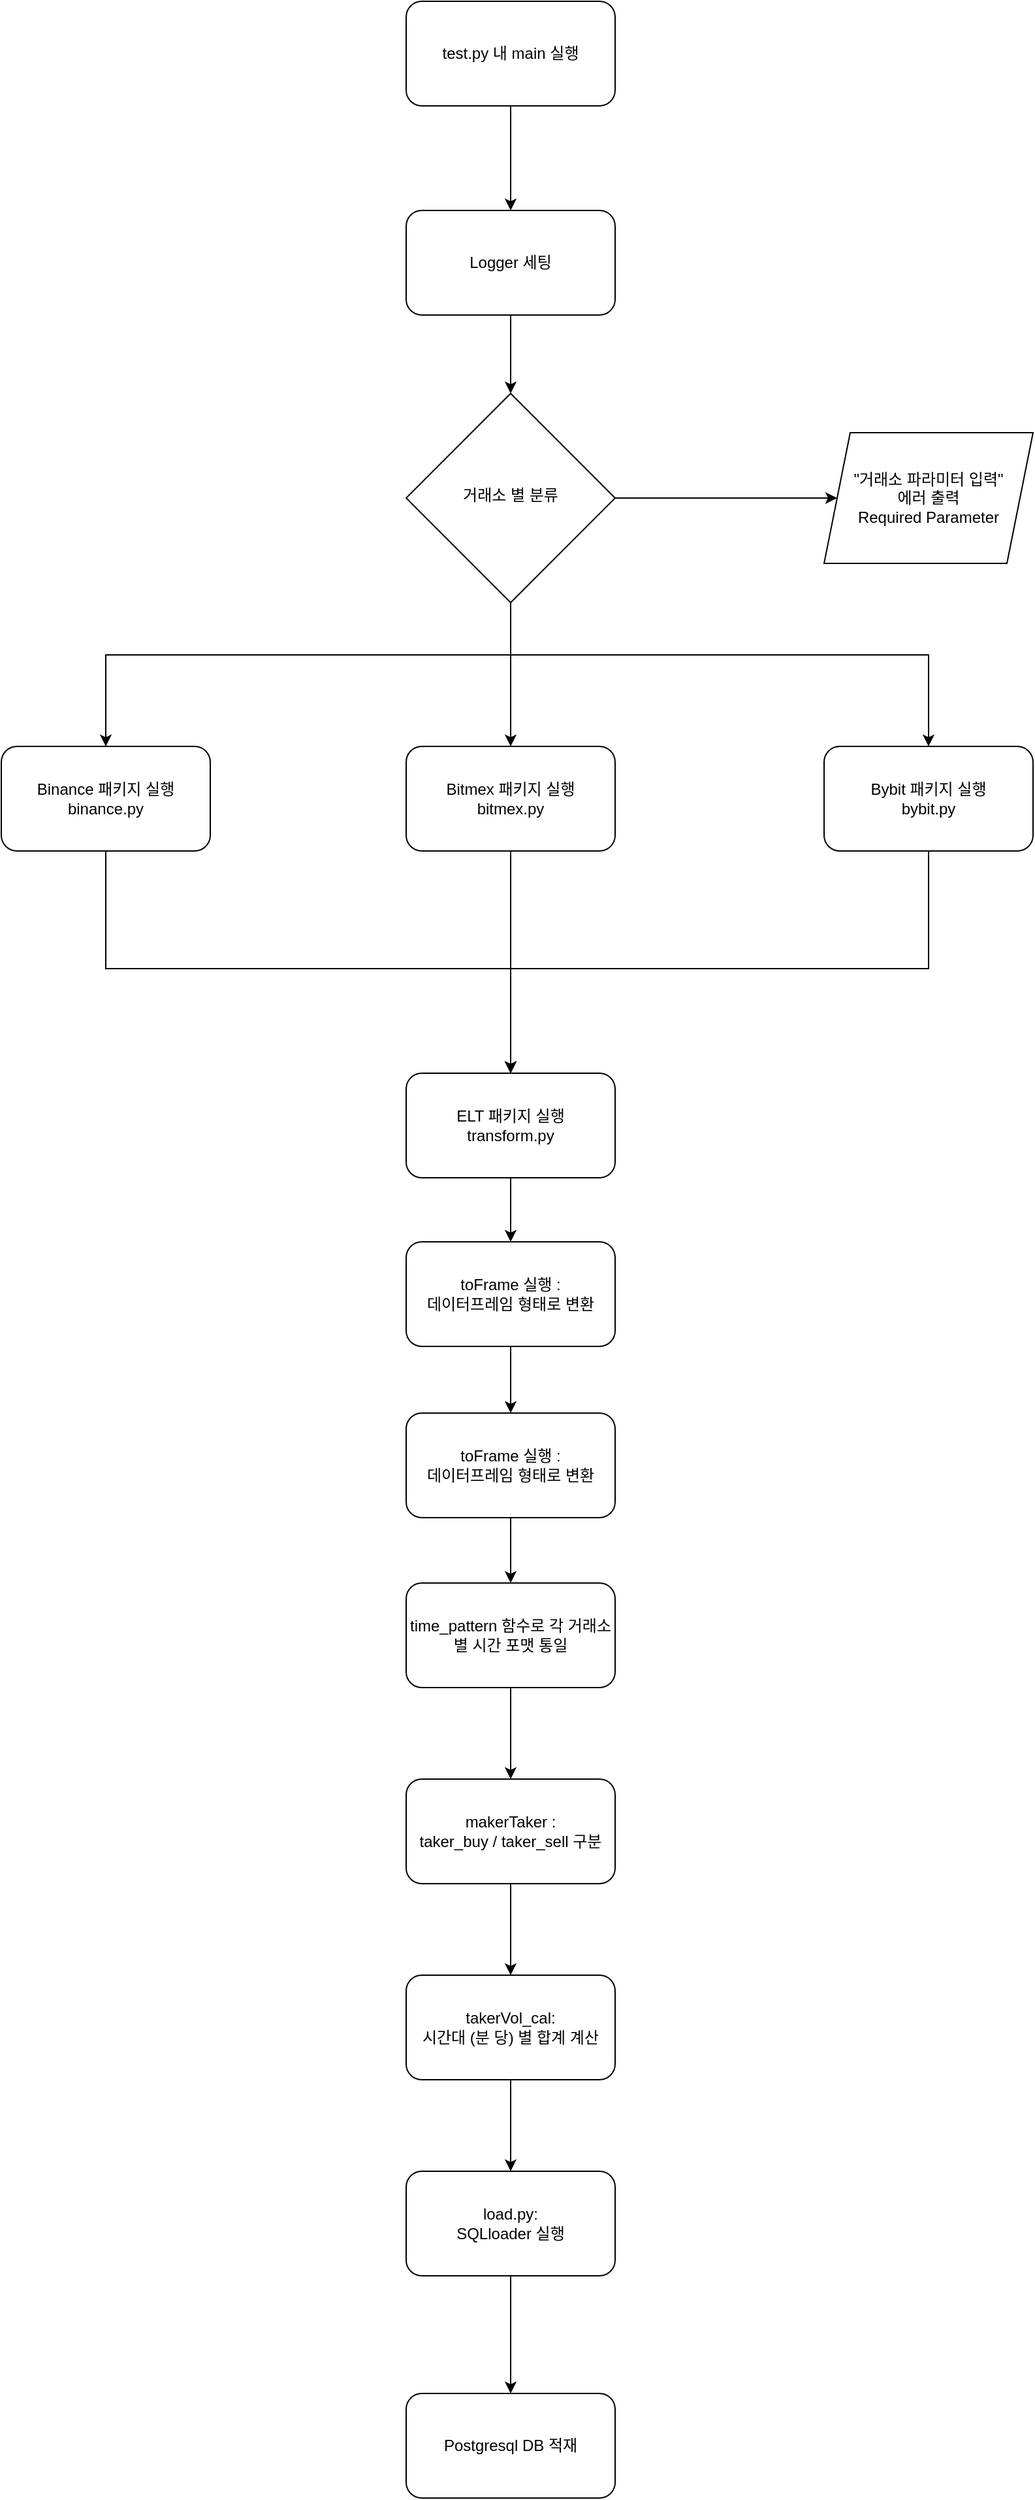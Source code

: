 <mxfile version="14.5.8" type="device"><diagram id="C5RBs43oDa-KdzZeNtuy" name="Page-1"><mxGraphModel dx="2249" dy="794" grid="1" gridSize="10" guides="1" tooltips="1" connect="1" arrows="1" fold="1" page="1" pageScale="1" pageWidth="827" pageHeight="1169" math="0" shadow="0"><root><mxCell id="WIyWlLk6GJQsqaUBKTNV-0"/><mxCell id="WIyWlLk6GJQsqaUBKTNV-1" parent="WIyWlLk6GJQsqaUBKTNV-0"/><mxCell id="syq66wizIU8dTb-YgfCr-9" style="edgeStyle=orthogonalEdgeStyle;rounded=0;orthogonalLoop=1;jettySize=auto;html=1;entryX=0.5;entryY=0;entryDx=0;entryDy=0;" edge="1" parent="WIyWlLk6GJQsqaUBKTNV-1" source="WIyWlLk6GJQsqaUBKTNV-3" target="syq66wizIU8dTb-YgfCr-8"><mxGeometry relative="1" as="geometry"/></mxCell><mxCell id="WIyWlLk6GJQsqaUBKTNV-3" value="test.py 내 main 실행" style="rounded=1;whiteSpace=wrap;html=1;fontSize=12;glass=0;strokeWidth=1;shadow=0;" parent="WIyWlLk6GJQsqaUBKTNV-1" vertex="1"><mxGeometry x="160" y="260" width="160" height="80" as="geometry"/></mxCell><mxCell id="OJwUGpyzoexw5PhhZKx0-7" style="edgeStyle=orthogonalEdgeStyle;rounded=0;orthogonalLoop=1;jettySize=auto;html=1;entryX=0;entryY=0.5;entryDx=0;entryDy=0;" parent="WIyWlLk6GJQsqaUBKTNV-1" source="WIyWlLk6GJQsqaUBKTNV-6" target="OJwUGpyzoexw5PhhZKx0-5" edge="1"><mxGeometry relative="1" as="geometry"/></mxCell><mxCell id="OJwUGpyzoexw5PhhZKx0-8" style="edgeStyle=orthogonalEdgeStyle;rounded=0;orthogonalLoop=1;jettySize=auto;html=1;" parent="WIyWlLk6GJQsqaUBKTNV-1" source="WIyWlLk6GJQsqaUBKTNV-6" target="OJwUGpyzoexw5PhhZKx0-2" edge="1"><mxGeometry relative="1" as="geometry"><Array as="points"><mxPoint x="240" y="760"/><mxPoint x="-70" y="760"/></Array></mxGeometry></mxCell><mxCell id="OJwUGpyzoexw5PhhZKx0-9" style="edgeStyle=orthogonalEdgeStyle;rounded=0;orthogonalLoop=1;jettySize=auto;html=1;" parent="WIyWlLk6GJQsqaUBKTNV-1" source="WIyWlLk6GJQsqaUBKTNV-6" target="OJwUGpyzoexw5PhhZKx0-3" edge="1"><mxGeometry relative="1" as="geometry"/></mxCell><mxCell id="OJwUGpyzoexw5PhhZKx0-10" style="edgeStyle=orthogonalEdgeStyle;rounded=0;orthogonalLoop=1;jettySize=auto;html=1;" parent="WIyWlLk6GJQsqaUBKTNV-1" source="WIyWlLk6GJQsqaUBKTNV-6" target="OJwUGpyzoexw5PhhZKx0-4" edge="1"><mxGeometry relative="1" as="geometry"><Array as="points"><mxPoint x="240" y="760"/><mxPoint x="560" y="760"/></Array></mxGeometry></mxCell><mxCell id="WIyWlLk6GJQsqaUBKTNV-6" value="거래소 별 분류" style="rhombus;whiteSpace=wrap;html=1;shadow=0;fontFamily=Helvetica;fontSize=12;align=center;strokeWidth=1;spacing=6;spacingTop=-4;" parent="WIyWlLk6GJQsqaUBKTNV-1" vertex="1"><mxGeometry x="160" y="560" width="160" height="160" as="geometry"/></mxCell><mxCell id="OJwUGpyzoexw5PhhZKx0-13" style="edgeStyle=orthogonalEdgeStyle;rounded=0;orthogonalLoop=1;jettySize=auto;html=1;" parent="WIyWlLk6GJQsqaUBKTNV-1" source="OJwUGpyzoexw5PhhZKx0-2" target="OJwUGpyzoexw5PhhZKx0-11" edge="1"><mxGeometry relative="1" as="geometry"><Array as="points"><mxPoint x="-70" y="1000"/><mxPoint x="240" y="1000"/></Array></mxGeometry></mxCell><mxCell id="OJwUGpyzoexw5PhhZKx0-2" value="Binance 패키지 실행&lt;br&gt;binance.py" style="rounded=1;whiteSpace=wrap;html=1;fontSize=12;glass=0;strokeWidth=1;shadow=0;" parent="WIyWlLk6GJQsqaUBKTNV-1" vertex="1"><mxGeometry x="-150" y="830" width="160" height="80" as="geometry"/></mxCell><mxCell id="OJwUGpyzoexw5PhhZKx0-14" style="edgeStyle=orthogonalEdgeStyle;rounded=0;orthogonalLoop=1;jettySize=auto;html=1;" parent="WIyWlLk6GJQsqaUBKTNV-1" source="OJwUGpyzoexw5PhhZKx0-3" target="OJwUGpyzoexw5PhhZKx0-11" edge="1"><mxGeometry relative="1" as="geometry"/></mxCell><mxCell id="OJwUGpyzoexw5PhhZKx0-3" value="Bitmex 패키지 실행&lt;br&gt;bitmex.py" style="rounded=1;whiteSpace=wrap;html=1;fontSize=12;glass=0;strokeWidth=1;shadow=0;" parent="WIyWlLk6GJQsqaUBKTNV-1" vertex="1"><mxGeometry x="160" y="830" width="160" height="80" as="geometry"/></mxCell><mxCell id="OJwUGpyzoexw5PhhZKx0-15" style="edgeStyle=orthogonalEdgeStyle;rounded=0;orthogonalLoop=1;jettySize=auto;html=1;entryX=0.5;entryY=0;entryDx=0;entryDy=0;" parent="WIyWlLk6GJQsqaUBKTNV-1" source="OJwUGpyzoexw5PhhZKx0-4" target="OJwUGpyzoexw5PhhZKx0-11" edge="1"><mxGeometry relative="1" as="geometry"><Array as="points"><mxPoint x="560" y="1000"/><mxPoint x="240" y="1000"/></Array></mxGeometry></mxCell><mxCell id="OJwUGpyzoexw5PhhZKx0-4" value="Bybit 패키지 실행&lt;br&gt;bybit.py" style="rounded=1;whiteSpace=wrap;html=1;fontSize=12;glass=0;strokeWidth=1;shadow=0;" parent="WIyWlLk6GJQsqaUBKTNV-1" vertex="1"><mxGeometry x="480" y="830" width="160" height="80" as="geometry"/></mxCell><mxCell id="OJwUGpyzoexw5PhhZKx0-5" value="&quot;거래소 파라미터 입력&quot;&lt;br&gt;에러 출력&lt;br&gt;Required Parameter" style="shape=parallelogram;perimeter=parallelogramPerimeter;whiteSpace=wrap;html=1;fixedSize=1;" parent="WIyWlLk6GJQsqaUBKTNV-1" vertex="1"><mxGeometry x="480" y="590" width="160" height="100" as="geometry"/></mxCell><mxCell id="syq66wizIU8dTb-YgfCr-2" style="edgeStyle=orthogonalEdgeStyle;rounded=0;orthogonalLoop=1;jettySize=auto;html=1;entryX=0.5;entryY=0;entryDx=0;entryDy=0;" edge="1" parent="WIyWlLk6GJQsqaUBKTNV-1" source="OJwUGpyzoexw5PhhZKx0-11" target="OJwUGpyzoexw5PhhZKx0-16"><mxGeometry relative="1" as="geometry"/></mxCell><mxCell id="OJwUGpyzoexw5PhhZKx0-11" value="ELT 패키지 실행&lt;br&gt;transform.py" style="rounded=1;whiteSpace=wrap;html=1;fontSize=12;glass=0;strokeWidth=1;shadow=0;" parent="WIyWlLk6GJQsqaUBKTNV-1" vertex="1"><mxGeometry x="160" y="1080" width="160" height="80" as="geometry"/></mxCell><mxCell id="syq66wizIU8dTb-YgfCr-3" style="edgeStyle=orthogonalEdgeStyle;rounded=0;orthogonalLoop=1;jettySize=auto;html=1;entryX=0.5;entryY=0;entryDx=0;entryDy=0;" edge="1" parent="WIyWlLk6GJQsqaUBKTNV-1" source="OJwUGpyzoexw5PhhZKx0-16" target="syq66wizIU8dTb-YgfCr-0"><mxGeometry relative="1" as="geometry"/></mxCell><mxCell id="OJwUGpyzoexw5PhhZKx0-16" value="toFrame 실행 :&lt;br&gt;데이터프레임 형태로 변환" style="rounded=1;whiteSpace=wrap;html=1;fontSize=12;glass=0;strokeWidth=1;shadow=0;" parent="WIyWlLk6GJQsqaUBKTNV-1" vertex="1"><mxGeometry x="160" y="1209" width="160" height="80" as="geometry"/></mxCell><mxCell id="syq66wizIU8dTb-YgfCr-4" style="edgeStyle=orthogonalEdgeStyle;rounded=0;orthogonalLoop=1;jettySize=auto;html=1;" edge="1" parent="WIyWlLk6GJQsqaUBKTNV-1" source="syq66wizIU8dTb-YgfCr-0" target="syq66wizIU8dTb-YgfCr-1"><mxGeometry relative="1" as="geometry"><mxPoint x="240" y="1460" as="targetPoint"/></mxGeometry></mxCell><mxCell id="syq66wizIU8dTb-YgfCr-0" value="toFrame 실행 :&lt;br&gt;데이터프레임 형태로 변환" style="rounded=1;whiteSpace=wrap;html=1;fontSize=12;glass=0;strokeWidth=1;shadow=0;" vertex="1" parent="WIyWlLk6GJQsqaUBKTNV-1"><mxGeometry x="160" y="1340" width="160" height="80" as="geometry"/></mxCell><mxCell id="syq66wizIU8dTb-YgfCr-6" style="edgeStyle=orthogonalEdgeStyle;rounded=0;orthogonalLoop=1;jettySize=auto;html=1;" edge="1" parent="WIyWlLk6GJQsqaUBKTNV-1" source="syq66wizIU8dTb-YgfCr-1" target="syq66wizIU8dTb-YgfCr-5"><mxGeometry relative="1" as="geometry"/></mxCell><mxCell id="syq66wizIU8dTb-YgfCr-1" value="time_pattern 함수로 각 거래소별 시간 포맷 통일" style="rounded=1;whiteSpace=wrap;html=1;fontSize=12;glass=0;strokeWidth=1;shadow=0;" vertex="1" parent="WIyWlLk6GJQsqaUBKTNV-1"><mxGeometry x="160" y="1470" width="160" height="80" as="geometry"/></mxCell><mxCell id="syq66wizIU8dTb-YgfCr-12" style="edgeStyle=orthogonalEdgeStyle;rounded=0;orthogonalLoop=1;jettySize=auto;html=1;entryX=0.5;entryY=0;entryDx=0;entryDy=0;" edge="1" parent="WIyWlLk6GJQsqaUBKTNV-1" source="syq66wizIU8dTb-YgfCr-5" target="syq66wizIU8dTb-YgfCr-7"><mxGeometry relative="1" as="geometry"/></mxCell><mxCell id="syq66wizIU8dTb-YgfCr-5" value="makerTaker :&lt;br&gt;taker_buy / taker_sell 구분" style="rounded=1;whiteSpace=wrap;html=1;fontSize=12;glass=0;strokeWidth=1;shadow=0;" vertex="1" parent="WIyWlLk6GJQsqaUBKTNV-1"><mxGeometry x="160" y="1620" width="160" height="80" as="geometry"/></mxCell><mxCell id="syq66wizIU8dTb-YgfCr-13" style="edgeStyle=orthogonalEdgeStyle;rounded=0;orthogonalLoop=1;jettySize=auto;html=1;entryX=0.5;entryY=0;entryDx=0;entryDy=0;" edge="1" parent="WIyWlLk6GJQsqaUBKTNV-1" source="syq66wizIU8dTb-YgfCr-7" target="syq66wizIU8dTb-YgfCr-11"><mxGeometry relative="1" as="geometry"/></mxCell><mxCell id="syq66wizIU8dTb-YgfCr-7" value="takerVol_cal:&lt;br&gt;시간대 (분 당) 별 합계 계산" style="rounded=1;whiteSpace=wrap;html=1;fontSize=12;glass=0;strokeWidth=1;shadow=0;" vertex="1" parent="WIyWlLk6GJQsqaUBKTNV-1"><mxGeometry x="160" y="1770" width="160" height="80" as="geometry"/></mxCell><mxCell id="syq66wizIU8dTb-YgfCr-10" style="edgeStyle=orthogonalEdgeStyle;rounded=0;orthogonalLoop=1;jettySize=auto;html=1;" edge="1" parent="WIyWlLk6GJQsqaUBKTNV-1" source="syq66wizIU8dTb-YgfCr-8" target="WIyWlLk6GJQsqaUBKTNV-6"><mxGeometry relative="1" as="geometry"/></mxCell><mxCell id="syq66wizIU8dTb-YgfCr-8" value="Logger 세팅" style="rounded=1;whiteSpace=wrap;html=1;fontSize=12;glass=0;strokeWidth=1;shadow=0;" vertex="1" parent="WIyWlLk6GJQsqaUBKTNV-1"><mxGeometry x="160" y="420" width="160" height="80" as="geometry"/></mxCell><mxCell id="syq66wizIU8dTb-YgfCr-15" style="edgeStyle=orthogonalEdgeStyle;rounded=0;orthogonalLoop=1;jettySize=auto;html=1;" edge="1" parent="WIyWlLk6GJQsqaUBKTNV-1" source="syq66wizIU8dTb-YgfCr-11" target="syq66wizIU8dTb-YgfCr-14"><mxGeometry relative="1" as="geometry"/></mxCell><mxCell id="syq66wizIU8dTb-YgfCr-11" value="load.py:&lt;br&gt;SQLloader 실행" style="rounded=1;whiteSpace=wrap;html=1;fontSize=12;glass=0;strokeWidth=1;shadow=0;" vertex="1" parent="WIyWlLk6GJQsqaUBKTNV-1"><mxGeometry x="160" y="1920" width="160" height="80" as="geometry"/></mxCell><mxCell id="syq66wizIU8dTb-YgfCr-14" value="Postgresql DB 적재" style="rounded=1;whiteSpace=wrap;html=1;fontSize=12;glass=0;strokeWidth=1;shadow=0;" vertex="1" parent="WIyWlLk6GJQsqaUBKTNV-1"><mxGeometry x="160" y="2090" width="160" height="80" as="geometry"/></mxCell></root></mxGraphModel></diagram></mxfile>